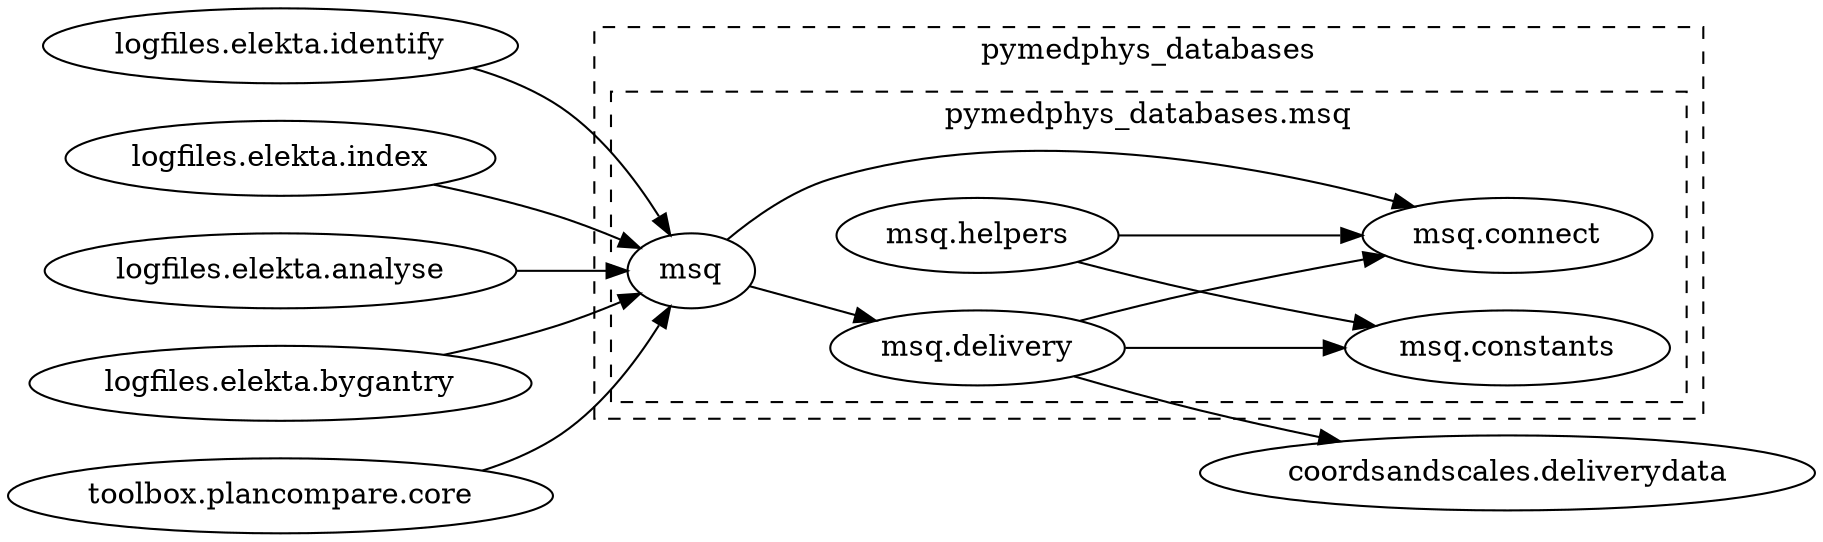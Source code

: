 strict digraph  {
    rankdir = LR;

    subgraph cluster_0 {
        
        label = "pymedphys_databases";
        style = dashed;

        subgraph cluster_1 {
            { rank = same; "pymedphys_databases.msq.connect"; "pymedphys_databases.msq.constants"; }
            { rank = same; "pymedphys_databases.msq.delivery"; "pymedphys_databases.msq.helpers"; }
            { rank = same; "pymedphys_databases.msq"; }

            label = "pymedphys_databases.msq"
        }
    }

    "pymedphys_logfiles.elekta.identify" [label="logfiles.elekta.identify"];
    "pymedphys_logfiles.elekta.index" [label="logfiles.elekta.index"];
    "pymedphys_logfiles.elekta.analyse" [label="logfiles.elekta.analyse"];
    "pymedphys_databases.msq.delivery" [label="msq.delivery"];
    "pymedphys_coordsandscales.deliverydata" [label="coordsandscales.deliverydata"];
    "pymedphys_logfiles.elekta.bygantry" [label="logfiles.elekta.bygantry"];
    "pymedphys_toolbox.plancompare.core" [label="toolbox.plancompare.core"];
    "pymedphys_databases.msq.helpers" [label="msq.helpers"];
    "pymedphys_databases.msq.constants" [label="msq.constants"];
    "pymedphys_databases.msq.connect" [label="msq.connect"];
    "pymedphys_databases.msq" [label="msq"];

    "pymedphys_databases.msq" -> "pymedphys_databases.msq.connect";
    "pymedphys_databases.msq" -> "pymedphys_databases.msq.delivery";
    "pymedphys_logfiles.elekta.analyse" -> "pymedphys_databases.msq";
    "pymedphys_logfiles.elekta.bygantry" -> "pymedphys_databases.msq";
    "pymedphys_logfiles.elekta.identify" -> "pymedphys_databases.msq";
    "pymedphys_logfiles.elekta.index" -> "pymedphys_databases.msq";
    "pymedphys_toolbox.plancompare.core" -> "pymedphys_databases.msq";
    "pymedphys_databases.msq" -> "pymedphys_databases.msq.connect";
    "pymedphys_databases.msq.delivery" -> "pymedphys_databases.msq.connect";
    "pymedphys_databases.msq.helpers" -> "pymedphys_databases.msq.connect";
    "pymedphys_databases.msq.delivery" -> "pymedphys_databases.msq.constants";
    "pymedphys_databases.msq.helpers" -> "pymedphys_databases.msq.constants";
    "pymedphys_databases.msq.delivery" -> "pymedphys_coordsandscales.deliverydata";
    "pymedphys_databases.msq.delivery" -> "pymedphys_databases.msq.connect";
    "pymedphys_databases.msq.delivery" -> "pymedphys_databases.msq.constants";
    "pymedphys_databases.msq" -> "pymedphys_databases.msq.delivery";
    "pymedphys_databases.msq.helpers" -> "pymedphys_databases.msq.connect";
    "pymedphys_databases.msq.helpers" -> "pymedphys_databases.msq.constants";
}
